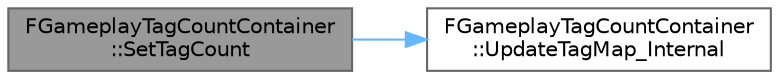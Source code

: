 digraph "FGameplayTagCountContainer::SetTagCount"
{
 // INTERACTIVE_SVG=YES
 // LATEX_PDF_SIZE
  bgcolor="transparent";
  edge [fontname=Helvetica,fontsize=10,labelfontname=Helvetica,labelfontsize=10];
  node [fontname=Helvetica,fontsize=10,shape=box,height=0.2,width=0.4];
  rankdir="LR";
  Node1 [id="Node000001",label="FGameplayTagCountContainer\l::SetTagCount",height=0.2,width=0.4,color="gray40", fillcolor="grey60", style="filled", fontcolor="black",tooltip="Set the specified tag count to a specific value."];
  Node1 -> Node2 [id="edge1_Node000001_Node000002",color="steelblue1",style="solid",tooltip=" "];
  Node2 [id="Node000002",label="FGameplayTagCountContainer\l::UpdateTagMap_Internal",height=0.2,width=0.4,color="grey40", fillcolor="white", style="filled",URL="$d9/d53/structFGameplayTagCountContainer.html#ab6224fda45c976ea26c31b45649c2078",tooltip="Internal helper function to adjust the explicit tag list & corresponding maps/delegates/etc."];
}
